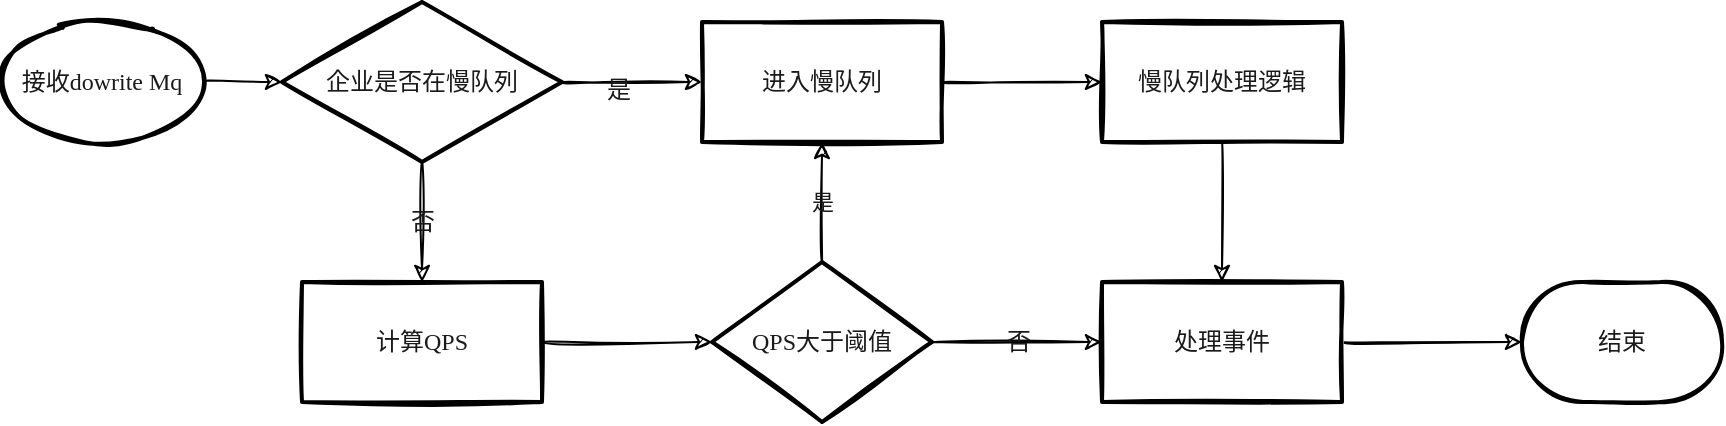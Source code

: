 <mxfile version="14.4.7" type="github">
  <diagram name="Page-1" id="74e2e168-ea6b-b213-b513-2b3c1d86103e">
    <mxGraphModel dx="1422" dy="762" grid="1" gridSize="10" guides="1" tooltips="1" connect="1" arrows="1" fold="1" page="1" pageScale="1" pageWidth="1100" pageHeight="850" background="none" math="0" shadow="0">
      <root>
        <mxCell id="0" />
        <mxCell id="1" parent="0" />
        <mxCell id="FQUA202XEOmudpFLJ6TM-20" value="" style="edgeStyle=orthogonalEdgeStyle;orthogonalLoop=1;jettySize=auto;html=1;shadow=0;fontFamily=宋体;fontSize=12;curved=1;sketch=1;fontColor=#1A1A1A;labelBackgroundColor=none;" edge="1" parent="1" source="FQUA202XEOmudpFLJ6TM-1" target="FQUA202XEOmudpFLJ6TM-19">
          <mxGeometry relative="1" as="geometry" />
        </mxCell>
        <mxCell id="FQUA202XEOmudpFLJ6TM-1" value="接收dowrite Mq" style="strokeWidth=2;html=1;shape=mxgraph.flowchart.start_1;whiteSpace=wrap;fontFamily=宋体;fontSize=12;align=center;strokeColor=#000000;fillColor=#ffffff;shadow=0;sketch=1;fontColor=#1A1A1A;labelBackgroundColor=none;" vertex="1" parent="1">
          <mxGeometry x="20" y="30" width="100" height="60" as="geometry" />
        </mxCell>
        <mxCell id="FQUA202XEOmudpFLJ6TM-5" value="" style="edgeStyle=orthogonalEdgeStyle;orthogonalLoop=1;jettySize=auto;html=1;shadow=0;fontFamily=宋体;fontSize=12;curved=1;sketch=1;fontColor=#1A1A1A;labelBackgroundColor=none;" edge="1" parent="1" source="FQUA202XEOmudpFLJ6TM-2" target="FQUA202XEOmudpFLJ6TM-4">
          <mxGeometry relative="1" as="geometry" />
        </mxCell>
        <mxCell id="FQUA202XEOmudpFLJ6TM-2" value="计算QPS" style="whiteSpace=wrap;html=1;strokeWidth=2;shadow=0;fontFamily=宋体;fontSize=12;sketch=1;fontColor=#1A1A1A;labelBackgroundColor=none;" vertex="1" parent="1">
          <mxGeometry x="170" y="160" width="120" height="60" as="geometry" />
        </mxCell>
        <mxCell id="FQUA202XEOmudpFLJ6TM-11" value="否" style="edgeStyle=orthogonalEdgeStyle;orthogonalLoop=1;jettySize=auto;html=1;shadow=0;fontFamily=宋体;fontSize=12;curved=1;sketch=1;fontColor=#1A1A1A;labelBackgroundColor=none;" edge="1" parent="1" source="FQUA202XEOmudpFLJ6TM-4" target="FQUA202XEOmudpFLJ6TM-10">
          <mxGeometry relative="1" as="geometry" />
        </mxCell>
        <mxCell id="FQUA202XEOmudpFLJ6TM-25" value="是" style="edgeStyle=orthogonalEdgeStyle;curved=1;rounded=0;sketch=1;orthogonalLoop=1;jettySize=auto;html=1;labelBackgroundColor=none;fontColor=#1A1A1A;" edge="1" parent="1">
          <mxGeometry relative="1" as="geometry">
            <mxPoint x="430" y="150" as="sourcePoint" />
            <mxPoint x="430" y="90" as="targetPoint" />
          </mxGeometry>
        </mxCell>
        <mxCell id="FQUA202XEOmudpFLJ6TM-4" value="QPS大于阈值" style="rhombus;whiteSpace=wrap;html=1;strokeWidth=2;shadow=0;fontFamily=宋体;fontSize=12;sketch=1;fontColor=#1A1A1A;labelBackgroundColor=none;" vertex="1" parent="1">
          <mxGeometry x="375" y="150" width="110" height="80" as="geometry" />
        </mxCell>
        <mxCell id="FQUA202XEOmudpFLJ6TM-9" value="" style="edgeStyle=orthogonalEdgeStyle;orthogonalLoop=1;jettySize=auto;html=1;shadow=0;fontFamily=宋体;fontSize=12;curved=1;sketch=1;fontColor=#1A1A1A;labelBackgroundColor=none;" edge="1" parent="1" source="FQUA202XEOmudpFLJ6TM-6" target="FQUA202XEOmudpFLJ6TM-8">
          <mxGeometry relative="1" as="geometry" />
        </mxCell>
        <mxCell id="FQUA202XEOmudpFLJ6TM-6" value="进入慢队列" style="whiteSpace=wrap;html=1;strokeWidth=2;shadow=0;fontFamily=宋体;fontSize=12;sketch=1;fontColor=#1A1A1A;labelBackgroundColor=none;" vertex="1" parent="1">
          <mxGeometry x="370" y="30" width="120" height="60" as="geometry" />
        </mxCell>
        <mxCell id="FQUA202XEOmudpFLJ6TM-24" value="" style="edgeStyle=orthogonalEdgeStyle;orthogonalLoop=1;jettySize=auto;html=1;shadow=0;fontFamily=宋体;fontSize=12;curved=1;sketch=1;fontColor=#1A1A1A;labelBackgroundColor=none;" edge="1" parent="1" source="FQUA202XEOmudpFLJ6TM-8" target="FQUA202XEOmudpFLJ6TM-10">
          <mxGeometry relative="1" as="geometry" />
        </mxCell>
        <mxCell id="FQUA202XEOmudpFLJ6TM-8" value="慢队列处理逻辑" style="whiteSpace=wrap;html=1;strokeWidth=2;shadow=0;fontFamily=宋体;fontSize=12;sketch=1;fontColor=#1A1A1A;labelBackgroundColor=none;" vertex="1" parent="1">
          <mxGeometry x="570" y="30" width="120" height="60" as="geometry" />
        </mxCell>
        <mxCell id="FQUA202XEOmudpFLJ6TM-16" value="" style="edgeStyle=orthogonalEdgeStyle;orthogonalLoop=1;jettySize=auto;html=1;shadow=0;fontFamily=宋体;fontSize=12;curved=1;sketch=1;fontColor=#1A1A1A;labelBackgroundColor=none;" edge="1" parent="1" source="FQUA202XEOmudpFLJ6TM-10" target="FQUA202XEOmudpFLJ6TM-15">
          <mxGeometry relative="1" as="geometry" />
        </mxCell>
        <mxCell id="FQUA202XEOmudpFLJ6TM-10" value="处理事件" style="whiteSpace=wrap;html=1;strokeWidth=2;shadow=0;fontFamily=宋体;fontSize=12;sketch=1;fontColor=#1A1A1A;labelBackgroundColor=none;" vertex="1" parent="1">
          <mxGeometry x="570" y="160" width="120" height="60" as="geometry" />
        </mxCell>
        <mxCell id="FQUA202XEOmudpFLJ6TM-15" value="结束" style="strokeWidth=2;html=1;shape=mxgraph.flowchart.terminator;whiteSpace=wrap;shadow=0;fontFamily=宋体;fontSize=12;sketch=1;fontColor=#1A1A1A;labelBackgroundColor=none;" vertex="1" parent="1">
          <mxGeometry x="780" y="160" width="100" height="60" as="geometry" />
        </mxCell>
        <mxCell id="FQUA202XEOmudpFLJ6TM-21" value="否" style="edgeStyle=orthogonalEdgeStyle;orthogonalLoop=1;jettySize=auto;html=1;shadow=0;fontFamily=宋体;fontSize=12;curved=1;sketch=1;fontColor=#1A1A1A;labelBackgroundColor=none;" edge="1" parent="1" source="FQUA202XEOmudpFLJ6TM-19" target="FQUA202XEOmudpFLJ6TM-2">
          <mxGeometry relative="1" as="geometry" />
        </mxCell>
        <mxCell id="FQUA202XEOmudpFLJ6TM-22" style="edgeStyle=orthogonalEdgeStyle;orthogonalLoop=1;jettySize=auto;html=1;exitX=1;exitY=0.5;exitDx=0;exitDy=0;entryX=0;entryY=0.5;entryDx=0;entryDy=0;shadow=0;fontFamily=宋体;fontSize=12;curved=1;sketch=1;fontColor=#1A1A1A;labelBackgroundColor=none;" edge="1" parent="1" source="FQUA202XEOmudpFLJ6TM-19" target="FQUA202XEOmudpFLJ6TM-6">
          <mxGeometry relative="1" as="geometry" />
        </mxCell>
        <mxCell id="FQUA202XEOmudpFLJ6TM-23" value="是" style="edgeLabel;html=1;align=center;verticalAlign=middle;resizable=0;points=[];fontSize=12;fontFamily=宋体;sketch=1;fontColor=#1A1A1A;labelBackgroundColor=none;" vertex="1" connectable="0" parent="FQUA202XEOmudpFLJ6TM-22">
          <mxGeometry x="-0.22" y="-4" relative="1" as="geometry">
            <mxPoint as="offset" />
          </mxGeometry>
        </mxCell>
        <mxCell id="FQUA202XEOmudpFLJ6TM-19" value="企业是否在慢队列" style="rhombus;whiteSpace=wrap;html=1;shadow=0;fontFamily=宋体;strokeWidth=2;sketch=1;fontColor=#1A1A1A;labelBackgroundColor=none;" vertex="1" parent="1">
          <mxGeometry x="160" y="20" width="140" height="80" as="geometry" />
        </mxCell>
      </root>
    </mxGraphModel>
  </diagram>
</mxfile>
